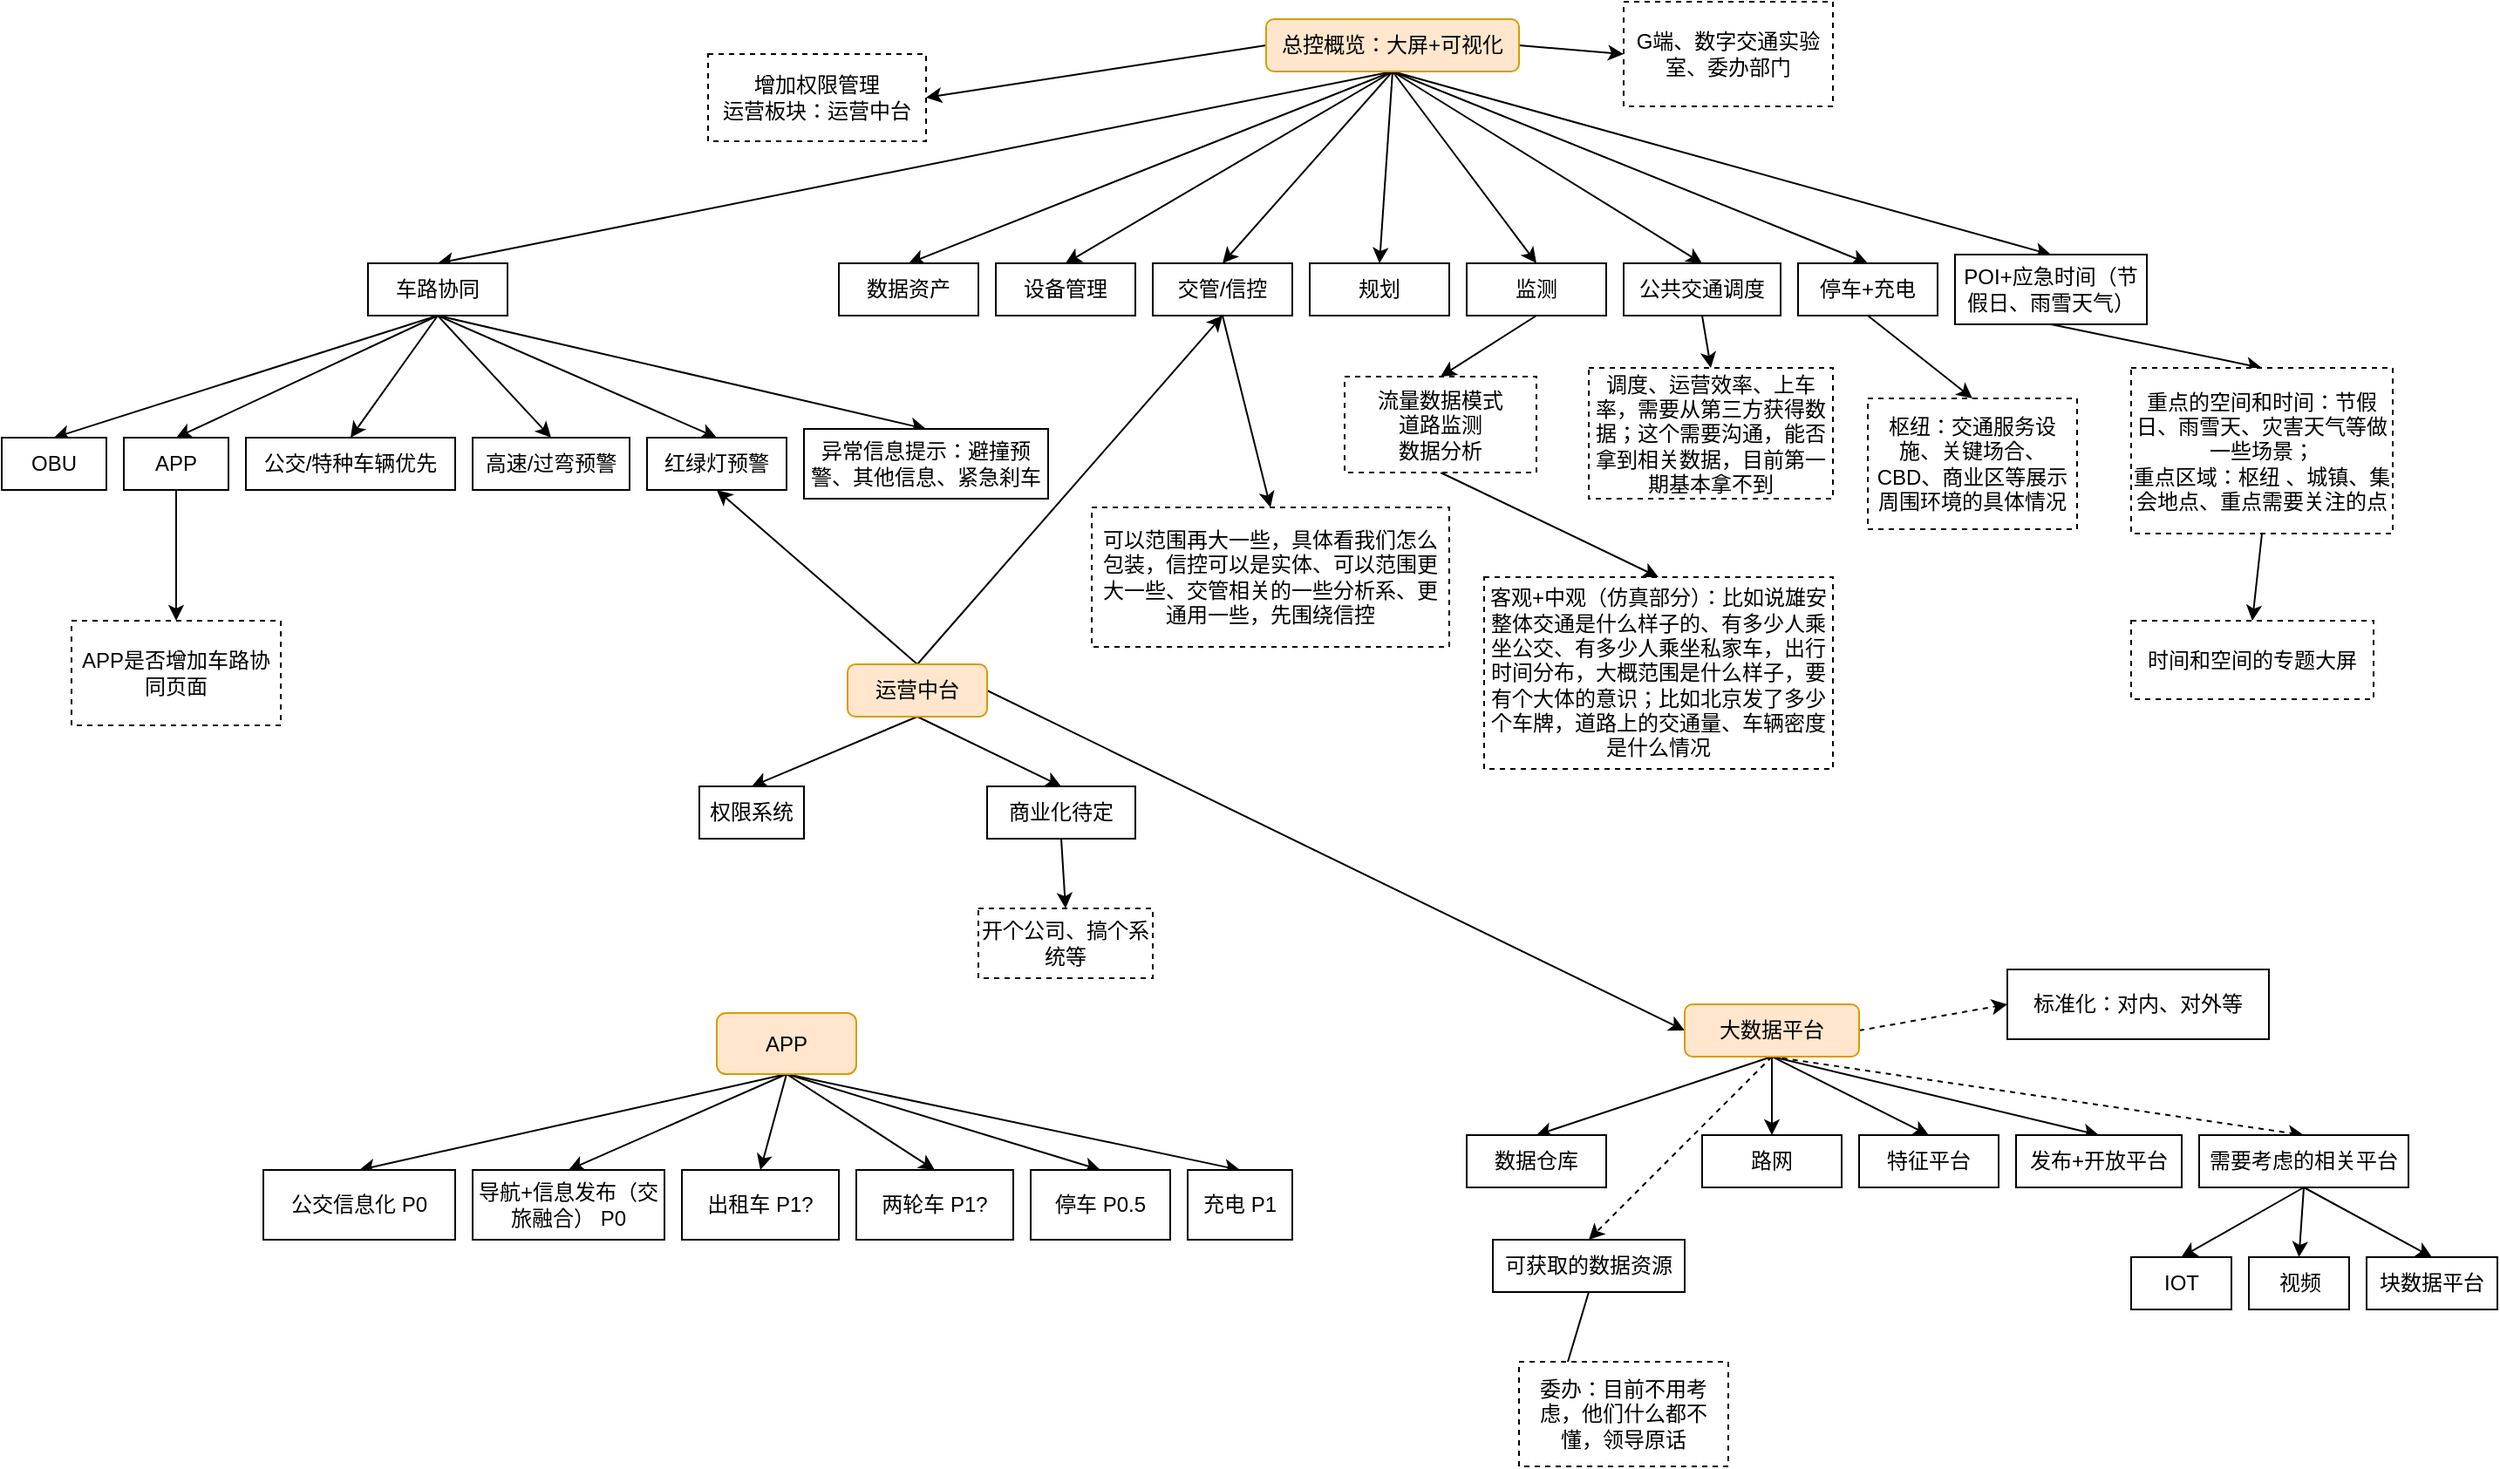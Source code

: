 <mxfile version="14.2.4" type="github">
  <diagram id="wCQVIfTTx_MlR41eNt6N" name="第 1 页">
    <mxGraphModel dx="2012" dy="635" grid="1" gridSize="10" guides="1" tooltips="1" connect="1" arrows="1" fold="1" page="1" pageScale="1" pageWidth="827" pageHeight="1169" math="0" shadow="0">
      <root>
        <mxCell id="0" />
        <mxCell id="1" parent="0" />
        <mxCell id="HCMb2YCq3nJ5DqFX0QA--3" style="rounded=0;orthogonalLoop=1;jettySize=auto;html=1;exitX=0.5;exitY=1;exitDx=0;exitDy=0;entryX=0.5;entryY=0;entryDx=0;entryDy=0;" edge="1" parent="1" source="HCMb2YCq3nJ5DqFX0QA--1" target="HCMb2YCq3nJ5DqFX0QA--2">
          <mxGeometry relative="1" as="geometry" />
        </mxCell>
        <mxCell id="HCMb2YCq3nJ5DqFX0QA--14" style="edgeStyle=none;rounded=0;orthogonalLoop=1;jettySize=auto;html=1;exitX=0.5;exitY=1;exitDx=0;exitDy=0;entryX=0.5;entryY=0;entryDx=0;entryDy=0;" edge="1" parent="1" source="HCMb2YCq3nJ5DqFX0QA--1" target="HCMb2YCq3nJ5DqFX0QA--12">
          <mxGeometry relative="1" as="geometry" />
        </mxCell>
        <mxCell id="HCMb2YCq3nJ5DqFX0QA--15" style="edgeStyle=none;rounded=0;orthogonalLoop=1;jettySize=auto;html=1;exitX=0.5;exitY=1;exitDx=0;exitDy=0;entryX=0.5;entryY=0;entryDx=0;entryDy=0;" edge="1" parent="1" source="HCMb2YCq3nJ5DqFX0QA--1" target="HCMb2YCq3nJ5DqFX0QA--13">
          <mxGeometry relative="1" as="geometry" />
        </mxCell>
        <mxCell id="HCMb2YCq3nJ5DqFX0QA--18" style="edgeStyle=none;rounded=0;orthogonalLoop=1;jettySize=auto;html=1;exitX=0.5;exitY=1;exitDx=0;exitDy=0;entryX=0.5;entryY=0;entryDx=0;entryDy=0;" edge="1" parent="1" source="HCMb2YCq3nJ5DqFX0QA--1" target="HCMb2YCq3nJ5DqFX0QA--17">
          <mxGeometry relative="1" as="geometry" />
        </mxCell>
        <mxCell id="HCMb2YCq3nJ5DqFX0QA--22" style="edgeStyle=none;rounded=0;orthogonalLoop=1;jettySize=auto;html=1;exitX=0.5;exitY=1;exitDx=0;exitDy=0;entryX=0.5;entryY=0;entryDx=0;entryDy=0;" edge="1" parent="1" source="HCMb2YCq3nJ5DqFX0QA--1" target="HCMb2YCq3nJ5DqFX0QA--19">
          <mxGeometry relative="1" as="geometry" />
        </mxCell>
        <mxCell id="HCMb2YCq3nJ5DqFX0QA--23" style="edgeStyle=none;rounded=0;orthogonalLoop=1;jettySize=auto;html=1;exitX=0.5;exitY=1;exitDx=0;exitDy=0;entryX=0.5;entryY=0;entryDx=0;entryDy=0;" edge="1" parent="1" source="HCMb2YCq3nJ5DqFX0QA--1" target="HCMb2YCq3nJ5DqFX0QA--20">
          <mxGeometry relative="1" as="geometry" />
        </mxCell>
        <mxCell id="HCMb2YCq3nJ5DqFX0QA--24" style="edgeStyle=none;rounded=0;orthogonalLoop=1;jettySize=auto;html=1;exitX=0.5;exitY=1;exitDx=0;exitDy=0;entryX=0.5;entryY=0;entryDx=0;entryDy=0;" edge="1" parent="1" source="HCMb2YCq3nJ5DqFX0QA--1" target="HCMb2YCq3nJ5DqFX0QA--21">
          <mxGeometry relative="1" as="geometry" />
        </mxCell>
        <mxCell id="HCMb2YCq3nJ5DqFX0QA--28" style="edgeStyle=none;rounded=0;orthogonalLoop=1;jettySize=auto;html=1;exitX=0.5;exitY=1;exitDx=0;exitDy=0;entryX=0.5;entryY=0;entryDx=0;entryDy=0;" edge="1" parent="1" source="HCMb2YCq3nJ5DqFX0QA--1" target="HCMb2YCq3nJ5DqFX0QA--25">
          <mxGeometry relative="1" as="geometry" />
        </mxCell>
        <mxCell id="HCMb2YCq3nJ5DqFX0QA--30" style="edgeStyle=none;rounded=0;orthogonalLoop=1;jettySize=auto;html=1;exitX=0.5;exitY=1;exitDx=0;exitDy=0;entryX=0.5;entryY=0;entryDx=0;entryDy=0;" edge="1" parent="1" source="HCMb2YCq3nJ5DqFX0QA--1" target="HCMb2YCq3nJ5DqFX0QA--29">
          <mxGeometry relative="1" as="geometry" />
        </mxCell>
        <mxCell id="HCMb2YCq3nJ5DqFX0QA--70" style="edgeStyle=none;rounded=0;orthogonalLoop=1;jettySize=auto;html=1;exitX=1;exitY=0.5;exitDx=0;exitDy=0;entryX=0;entryY=0.5;entryDx=0;entryDy=0;" edge="1" parent="1" source="HCMb2YCq3nJ5DqFX0QA--1" target="HCMb2YCq3nJ5DqFX0QA--69">
          <mxGeometry relative="1" as="geometry" />
        </mxCell>
        <mxCell id="HCMb2YCq3nJ5DqFX0QA--73" style="edgeStyle=none;rounded=0;orthogonalLoop=1;jettySize=auto;html=1;exitX=0;exitY=0.5;exitDx=0;exitDy=0;entryX=1;entryY=0.5;entryDx=0;entryDy=0;" edge="1" parent="1" source="HCMb2YCq3nJ5DqFX0QA--1" target="HCMb2YCq3nJ5DqFX0QA--72">
          <mxGeometry relative="1" as="geometry" />
        </mxCell>
        <mxCell id="HCMb2YCq3nJ5DqFX0QA--1" value="总控概览：大屏+可视化" style="rounded=1;whiteSpace=wrap;html=1;fillColor=#ffe6cc;strokeColor=#d79b00;" vertex="1" parent="1">
          <mxGeometry x="595" y="20" width="145" height="30" as="geometry" />
        </mxCell>
        <mxCell id="HCMb2YCq3nJ5DqFX0QA--8" style="edgeStyle=none;rounded=0;orthogonalLoop=1;jettySize=auto;html=1;exitX=0.5;exitY=1;exitDx=0;exitDy=0;entryX=0.5;entryY=0;entryDx=0;entryDy=0;" edge="1" parent="1" source="HCMb2YCq3nJ5DqFX0QA--2" target="HCMb2YCq3nJ5DqFX0QA--4">
          <mxGeometry relative="1" as="geometry" />
        </mxCell>
        <mxCell id="HCMb2YCq3nJ5DqFX0QA--9" style="edgeStyle=none;rounded=0;orthogonalLoop=1;jettySize=auto;html=1;exitX=0.5;exitY=1;exitDx=0;exitDy=0;entryX=0.5;entryY=0;entryDx=0;entryDy=0;" edge="1" parent="1" source="HCMb2YCq3nJ5DqFX0QA--2" target="HCMb2YCq3nJ5DqFX0QA--5">
          <mxGeometry relative="1" as="geometry" />
        </mxCell>
        <mxCell id="HCMb2YCq3nJ5DqFX0QA--10" style="edgeStyle=none;rounded=0;orthogonalLoop=1;jettySize=auto;html=1;exitX=0.5;exitY=1;exitDx=0;exitDy=0;entryX=0.5;entryY=0;entryDx=0;entryDy=0;" edge="1" parent="1" source="HCMb2YCq3nJ5DqFX0QA--2" target="HCMb2YCq3nJ5DqFX0QA--6">
          <mxGeometry relative="1" as="geometry" />
        </mxCell>
        <mxCell id="HCMb2YCq3nJ5DqFX0QA--11" style="edgeStyle=none;rounded=0;orthogonalLoop=1;jettySize=auto;html=1;exitX=0.5;exitY=1;exitDx=0;exitDy=0;entryX=0.5;entryY=0;entryDx=0;entryDy=0;" edge="1" parent="1" source="HCMb2YCq3nJ5DqFX0QA--2" target="HCMb2YCq3nJ5DqFX0QA--7">
          <mxGeometry relative="1" as="geometry" />
        </mxCell>
        <mxCell id="HCMb2YCq3nJ5DqFX0QA--102" style="edgeStyle=none;rounded=0;orthogonalLoop=1;jettySize=auto;html=1;exitX=0.5;exitY=1;exitDx=0;exitDy=0;entryX=0.5;entryY=0;entryDx=0;entryDy=0;" edge="1" parent="1" source="HCMb2YCq3nJ5DqFX0QA--2" target="HCMb2YCq3nJ5DqFX0QA--101">
          <mxGeometry relative="1" as="geometry" />
        </mxCell>
        <mxCell id="HCMb2YCq3nJ5DqFX0QA--103" style="edgeStyle=none;rounded=0;orthogonalLoop=1;jettySize=auto;html=1;exitX=0.5;exitY=1;exitDx=0;exitDy=0;entryX=0.5;entryY=0;entryDx=0;entryDy=0;" edge="1" parent="1" source="HCMb2YCq3nJ5DqFX0QA--2" target="HCMb2YCq3nJ5DqFX0QA--100">
          <mxGeometry relative="1" as="geometry" />
        </mxCell>
        <mxCell id="HCMb2YCq3nJ5DqFX0QA--2" value="车路协同" style="rounded=0;whiteSpace=wrap;html=1;" vertex="1" parent="1">
          <mxGeometry x="80" y="160" width="80" height="30" as="geometry" />
        </mxCell>
        <mxCell id="HCMb2YCq3nJ5DqFX0QA--4" value="公交/特种车辆优先" style="rounded=0;whiteSpace=wrap;html=1;" vertex="1" parent="1">
          <mxGeometry x="10" y="260" width="120" height="30" as="geometry" />
        </mxCell>
        <mxCell id="HCMb2YCq3nJ5DqFX0QA--5" value="高速/过弯预警" style="rounded=0;whiteSpace=wrap;html=1;" vertex="1" parent="1">
          <mxGeometry x="140" y="260" width="90" height="30" as="geometry" />
        </mxCell>
        <mxCell id="HCMb2YCq3nJ5DqFX0QA--6" value="红绿灯预警" style="rounded=0;whiteSpace=wrap;html=1;" vertex="1" parent="1">
          <mxGeometry x="240" y="260" width="80" height="30" as="geometry" />
        </mxCell>
        <mxCell id="HCMb2YCq3nJ5DqFX0QA--7" value="异常信息提示：避撞预警、其他信息、紧急刹车" style="rounded=0;whiteSpace=wrap;html=1;" vertex="1" parent="1">
          <mxGeometry x="330" y="255" width="140" height="40" as="geometry" />
        </mxCell>
        <mxCell id="HCMb2YCq3nJ5DqFX0QA--12" value="数据资产" style="rounded=0;whiteSpace=wrap;html=1;" vertex="1" parent="1">
          <mxGeometry x="350" y="160" width="80" height="30" as="geometry" />
        </mxCell>
        <mxCell id="HCMb2YCq3nJ5DqFX0QA--13" value="设备管理" style="rounded=0;whiteSpace=wrap;html=1;" vertex="1" parent="1">
          <mxGeometry x="440" y="160" width="80" height="30" as="geometry" />
        </mxCell>
        <mxCell id="HCMb2YCq3nJ5DqFX0QA--56" style="edgeStyle=none;rounded=0;orthogonalLoop=1;jettySize=auto;html=1;exitX=0.5;exitY=1;exitDx=0;exitDy=0;entryX=0.5;entryY=0;entryDx=0;entryDy=0;" edge="1" parent="1" source="HCMb2YCq3nJ5DqFX0QA--17" target="HCMb2YCq3nJ5DqFX0QA--55">
          <mxGeometry relative="1" as="geometry" />
        </mxCell>
        <mxCell id="HCMb2YCq3nJ5DqFX0QA--17" value="交管/信控" style="rounded=0;whiteSpace=wrap;html=1;" vertex="1" parent="1">
          <mxGeometry x="530" y="160" width="80" height="30" as="geometry" />
        </mxCell>
        <mxCell id="HCMb2YCq3nJ5DqFX0QA--19" value="规划" style="rounded=0;whiteSpace=wrap;html=1;" vertex="1" parent="1">
          <mxGeometry x="620" y="160" width="80" height="30" as="geometry" />
        </mxCell>
        <mxCell id="HCMb2YCq3nJ5DqFX0QA--27" style="edgeStyle=none;rounded=0;orthogonalLoop=1;jettySize=auto;html=1;exitX=0.5;exitY=1;exitDx=0;exitDy=0;entryX=0.5;entryY=0;entryDx=0;entryDy=0;" edge="1" parent="1" source="HCMb2YCq3nJ5DqFX0QA--20" target="HCMb2YCq3nJ5DqFX0QA--26">
          <mxGeometry relative="1" as="geometry" />
        </mxCell>
        <mxCell id="HCMb2YCq3nJ5DqFX0QA--20" value="监测" style="rounded=0;whiteSpace=wrap;html=1;" vertex="1" parent="1">
          <mxGeometry x="710" y="160" width="80" height="30" as="geometry" />
        </mxCell>
        <mxCell id="HCMb2YCq3nJ5DqFX0QA--60" style="edgeStyle=none;rounded=0;orthogonalLoop=1;jettySize=auto;html=1;exitX=0.5;exitY=1;exitDx=0;exitDy=0;entryX=0.5;entryY=0;entryDx=0;entryDy=0;" edge="1" parent="1" source="HCMb2YCq3nJ5DqFX0QA--21" target="HCMb2YCq3nJ5DqFX0QA--59">
          <mxGeometry relative="1" as="geometry" />
        </mxCell>
        <mxCell id="HCMb2YCq3nJ5DqFX0QA--21" value="公共交通调度" style="rounded=0;whiteSpace=wrap;html=1;" vertex="1" parent="1">
          <mxGeometry x="800" y="160" width="90" height="30" as="geometry" />
        </mxCell>
        <mxCell id="HCMb2YCq3nJ5DqFX0QA--63" style="edgeStyle=none;rounded=0;orthogonalLoop=1;jettySize=auto;html=1;exitX=0.5;exitY=1;exitDx=0;exitDy=0;entryX=0.5;entryY=0;entryDx=0;entryDy=0;" edge="1" parent="1" source="HCMb2YCq3nJ5DqFX0QA--25" target="HCMb2YCq3nJ5DqFX0QA--61">
          <mxGeometry relative="1" as="geometry" />
        </mxCell>
        <mxCell id="HCMb2YCq3nJ5DqFX0QA--25" value="停车+充电" style="rounded=0;whiteSpace=wrap;html=1;" vertex="1" parent="1">
          <mxGeometry x="900" y="160" width="80" height="30" as="geometry" />
        </mxCell>
        <mxCell id="HCMb2YCq3nJ5DqFX0QA--58" style="edgeStyle=none;rounded=0;orthogonalLoop=1;jettySize=auto;html=1;exitX=0.5;exitY=1;exitDx=0;exitDy=0;entryX=0.5;entryY=0;entryDx=0;entryDy=0;" edge="1" parent="1" source="HCMb2YCq3nJ5DqFX0QA--26" target="HCMb2YCq3nJ5DqFX0QA--57">
          <mxGeometry relative="1" as="geometry" />
        </mxCell>
        <mxCell id="HCMb2YCq3nJ5DqFX0QA--26" value="流量数据模式&lt;br&gt;道路监测&lt;br&gt;数据分析" style="rounded=0;whiteSpace=wrap;html=1;dashed=1;" vertex="1" parent="1">
          <mxGeometry x="640" y="225" width="110" height="55" as="geometry" />
        </mxCell>
        <mxCell id="HCMb2YCq3nJ5DqFX0QA--65" style="edgeStyle=none;rounded=0;orthogonalLoop=1;jettySize=auto;html=1;exitX=0.5;exitY=1;exitDx=0;exitDy=0;entryX=0.5;entryY=0;entryDx=0;entryDy=0;" edge="1" parent="1" source="HCMb2YCq3nJ5DqFX0QA--29" target="HCMb2YCq3nJ5DqFX0QA--62">
          <mxGeometry relative="1" as="geometry" />
        </mxCell>
        <mxCell id="HCMb2YCq3nJ5DqFX0QA--29" value="POI+应急时间（节假日、雨雪天气）" style="rounded=0;whiteSpace=wrap;html=1;" vertex="1" parent="1">
          <mxGeometry x="990" y="155" width="110" height="40" as="geometry" />
        </mxCell>
        <mxCell id="HCMb2YCq3nJ5DqFX0QA--34" style="edgeStyle=none;rounded=0;orthogonalLoop=1;jettySize=auto;html=1;exitX=0.5;exitY=1;exitDx=0;exitDy=0;entryX=0.5;entryY=0;entryDx=0;entryDy=0;" edge="1" parent="1" source="HCMb2YCq3nJ5DqFX0QA--31" target="HCMb2YCq3nJ5DqFX0QA--32">
          <mxGeometry relative="1" as="geometry" />
        </mxCell>
        <mxCell id="HCMb2YCq3nJ5DqFX0QA--35" style="edgeStyle=none;rounded=0;orthogonalLoop=1;jettySize=auto;html=1;exitX=0.5;exitY=1;exitDx=0;exitDy=0;entryX=0.5;entryY=0;entryDx=0;entryDy=0;" edge="1" parent="1" source="HCMb2YCq3nJ5DqFX0QA--31" target="HCMb2YCq3nJ5DqFX0QA--33">
          <mxGeometry relative="1" as="geometry" />
        </mxCell>
        <mxCell id="HCMb2YCq3nJ5DqFX0QA--36" style="edgeStyle=none;rounded=0;orthogonalLoop=1;jettySize=auto;html=1;exitX=0.5;exitY=0;exitDx=0;exitDy=0;entryX=0.5;entryY=1;entryDx=0;entryDy=0;" edge="1" parent="1" source="HCMb2YCq3nJ5DqFX0QA--31" target="HCMb2YCq3nJ5DqFX0QA--6">
          <mxGeometry relative="1" as="geometry" />
        </mxCell>
        <mxCell id="HCMb2YCq3nJ5DqFX0QA--37" style="edgeStyle=none;rounded=0;orthogonalLoop=1;jettySize=auto;html=1;exitX=0.5;exitY=0;exitDx=0;exitDy=0;entryX=0.5;entryY=1;entryDx=0;entryDy=0;" edge="1" parent="1" source="HCMb2YCq3nJ5DqFX0QA--31" target="HCMb2YCq3nJ5DqFX0QA--17">
          <mxGeometry relative="1" as="geometry" />
        </mxCell>
        <mxCell id="HCMb2YCq3nJ5DqFX0QA--52" style="edgeStyle=none;rounded=0;orthogonalLoop=1;jettySize=auto;html=1;exitX=1;exitY=0.5;exitDx=0;exitDy=0;entryX=0;entryY=0.5;entryDx=0;entryDy=0;" edge="1" parent="1" source="HCMb2YCq3nJ5DqFX0QA--31" target="HCMb2YCq3nJ5DqFX0QA--51">
          <mxGeometry relative="1" as="geometry" />
        </mxCell>
        <mxCell id="HCMb2YCq3nJ5DqFX0QA--31" value="运营中台" style="rounded=1;whiteSpace=wrap;html=1;fillColor=#ffe6cc;strokeColor=#d79b00;" vertex="1" parent="1">
          <mxGeometry x="355" y="390" width="80" height="30" as="geometry" />
        </mxCell>
        <mxCell id="HCMb2YCq3nJ5DqFX0QA--32" value="权限系统" style="rounded=0;whiteSpace=wrap;html=1;" vertex="1" parent="1">
          <mxGeometry x="270" y="460" width="60" height="30" as="geometry" />
        </mxCell>
        <mxCell id="HCMb2YCq3nJ5DqFX0QA--75" style="edgeStyle=none;rounded=0;orthogonalLoop=1;jettySize=auto;html=1;exitX=0.5;exitY=1;exitDx=0;exitDy=0;entryX=0.5;entryY=0;entryDx=0;entryDy=0;" edge="1" parent="1" source="HCMb2YCq3nJ5DqFX0QA--33" target="HCMb2YCq3nJ5DqFX0QA--74">
          <mxGeometry relative="1" as="geometry" />
        </mxCell>
        <mxCell id="HCMb2YCq3nJ5DqFX0QA--33" value="商业化待定" style="rounded=0;whiteSpace=wrap;html=1;" vertex="1" parent="1">
          <mxGeometry x="435" y="460" width="85" height="30" as="geometry" />
        </mxCell>
        <mxCell id="HCMb2YCq3nJ5DqFX0QA--45" style="edgeStyle=none;rounded=0;orthogonalLoop=1;jettySize=auto;html=1;exitX=0.5;exitY=1;exitDx=0;exitDy=0;entryX=0.5;entryY=0;entryDx=0;entryDy=0;" edge="1" parent="1" source="HCMb2YCq3nJ5DqFX0QA--38" target="HCMb2YCq3nJ5DqFX0QA--39">
          <mxGeometry relative="1" as="geometry" />
        </mxCell>
        <mxCell id="HCMb2YCq3nJ5DqFX0QA--46" style="edgeStyle=none;rounded=0;orthogonalLoop=1;jettySize=auto;html=1;exitX=0.5;exitY=1;exitDx=0;exitDy=0;entryX=0.5;entryY=0;entryDx=0;entryDy=0;" edge="1" parent="1" source="HCMb2YCq3nJ5DqFX0QA--38" target="HCMb2YCq3nJ5DqFX0QA--40">
          <mxGeometry relative="1" as="geometry" />
        </mxCell>
        <mxCell id="HCMb2YCq3nJ5DqFX0QA--47" style="edgeStyle=none;rounded=0;orthogonalLoop=1;jettySize=auto;html=1;exitX=0.5;exitY=1;exitDx=0;exitDy=0;entryX=0.5;entryY=0;entryDx=0;entryDy=0;" edge="1" parent="1" source="HCMb2YCq3nJ5DqFX0QA--38" target="HCMb2YCq3nJ5DqFX0QA--41">
          <mxGeometry relative="1" as="geometry" />
        </mxCell>
        <mxCell id="HCMb2YCq3nJ5DqFX0QA--48" style="edgeStyle=none;rounded=0;orthogonalLoop=1;jettySize=auto;html=1;exitX=0.5;exitY=1;exitDx=0;exitDy=0;entryX=0.5;entryY=0;entryDx=0;entryDy=0;" edge="1" parent="1" source="HCMb2YCq3nJ5DqFX0QA--38" target="HCMb2YCq3nJ5DqFX0QA--42">
          <mxGeometry relative="1" as="geometry" />
        </mxCell>
        <mxCell id="HCMb2YCq3nJ5DqFX0QA--49" style="edgeStyle=none;rounded=0;orthogonalLoop=1;jettySize=auto;html=1;exitX=0.5;exitY=1;exitDx=0;exitDy=0;entryX=0.5;entryY=0;entryDx=0;entryDy=0;" edge="1" parent="1" source="HCMb2YCq3nJ5DqFX0QA--38" target="HCMb2YCq3nJ5DqFX0QA--43">
          <mxGeometry relative="1" as="geometry" />
        </mxCell>
        <mxCell id="HCMb2YCq3nJ5DqFX0QA--50" style="edgeStyle=none;rounded=0;orthogonalLoop=1;jettySize=auto;html=1;exitX=0.5;exitY=1;exitDx=0;exitDy=0;entryX=0.5;entryY=0;entryDx=0;entryDy=0;" edge="1" parent="1" source="HCMb2YCq3nJ5DqFX0QA--38" target="HCMb2YCq3nJ5DqFX0QA--44">
          <mxGeometry relative="1" as="geometry" />
        </mxCell>
        <mxCell id="HCMb2YCq3nJ5DqFX0QA--38" value="APP" style="rounded=1;whiteSpace=wrap;html=1;fillColor=#ffe6cc;strokeColor=#d79b00;" vertex="1" parent="1">
          <mxGeometry x="280" y="590" width="80" height="35" as="geometry" />
        </mxCell>
        <mxCell id="HCMb2YCq3nJ5DqFX0QA--39" value="公交信息化 P0" style="rounded=0;whiteSpace=wrap;html=1;" vertex="1" parent="1">
          <mxGeometry x="20" y="680" width="110" height="40" as="geometry" />
        </mxCell>
        <mxCell id="HCMb2YCq3nJ5DqFX0QA--40" value="导航+信息发布（交旅融合） P0" style="rounded=0;whiteSpace=wrap;html=1;" vertex="1" parent="1">
          <mxGeometry x="140" y="680" width="110" height="40" as="geometry" />
        </mxCell>
        <mxCell id="HCMb2YCq3nJ5DqFX0QA--41" value="出租车 P1?" style="rounded=0;whiteSpace=wrap;html=1;" vertex="1" parent="1">
          <mxGeometry x="260" y="680" width="90" height="40" as="geometry" />
        </mxCell>
        <mxCell id="HCMb2YCq3nJ5DqFX0QA--42" value="两轮车 P1?" style="rounded=0;whiteSpace=wrap;html=1;" vertex="1" parent="1">
          <mxGeometry x="360" y="680" width="90" height="40" as="geometry" />
        </mxCell>
        <mxCell id="HCMb2YCq3nJ5DqFX0QA--43" value="停车 P0.5" style="rounded=0;whiteSpace=wrap;html=1;" vertex="1" parent="1">
          <mxGeometry x="460" y="680" width="80" height="40" as="geometry" />
        </mxCell>
        <mxCell id="HCMb2YCq3nJ5DqFX0QA--44" value="充电 P1" style="rounded=0;whiteSpace=wrap;html=1;" vertex="1" parent="1">
          <mxGeometry x="550" y="680" width="60" height="40" as="geometry" />
        </mxCell>
        <mxCell id="HCMb2YCq3nJ5DqFX0QA--79" style="edgeStyle=none;rounded=0;orthogonalLoop=1;jettySize=auto;html=1;exitX=1;exitY=0.5;exitDx=0;exitDy=0;entryX=0;entryY=0.5;entryDx=0;entryDy=0;dashed=1;" edge="1" parent="1" source="HCMb2YCq3nJ5DqFX0QA--51" target="HCMb2YCq3nJ5DqFX0QA--53">
          <mxGeometry relative="1" as="geometry" />
        </mxCell>
        <mxCell id="HCMb2YCq3nJ5DqFX0QA--81" style="edgeStyle=none;rounded=0;orthogonalLoop=1;jettySize=auto;html=1;exitX=0.5;exitY=1;exitDx=0;exitDy=0;entryX=0.5;entryY=0;entryDx=0;entryDy=0;" edge="1" parent="1" source="HCMb2YCq3nJ5DqFX0QA--51" target="HCMb2YCq3nJ5DqFX0QA--78">
          <mxGeometry relative="1" as="geometry" />
        </mxCell>
        <mxCell id="HCMb2YCq3nJ5DqFX0QA--82" style="edgeStyle=none;rounded=0;orthogonalLoop=1;jettySize=auto;html=1;exitX=0.5;exitY=1;exitDx=0;exitDy=0;entryX=0.5;entryY=0;entryDx=0;entryDy=0;dashed=1;" edge="1" parent="1" source="HCMb2YCq3nJ5DqFX0QA--51" target="HCMb2YCq3nJ5DqFX0QA--80">
          <mxGeometry relative="1" as="geometry" />
        </mxCell>
        <mxCell id="HCMb2YCq3nJ5DqFX0QA--88" style="edgeStyle=none;rounded=0;orthogonalLoop=1;jettySize=auto;html=1;exitX=0.5;exitY=1;exitDx=0;exitDy=0;entryX=0.5;entryY=0;entryDx=0;entryDy=0;" edge="1" parent="1" source="HCMb2YCq3nJ5DqFX0QA--51" target="HCMb2YCq3nJ5DqFX0QA--85">
          <mxGeometry relative="1" as="geometry" />
        </mxCell>
        <mxCell id="HCMb2YCq3nJ5DqFX0QA--89" style="edgeStyle=none;rounded=0;orthogonalLoop=1;jettySize=auto;html=1;exitX=0.5;exitY=1;exitDx=0;exitDy=0;entryX=0.5;entryY=0;entryDx=0;entryDy=0;" edge="1" parent="1" source="HCMb2YCq3nJ5DqFX0QA--51" target="HCMb2YCq3nJ5DqFX0QA--86">
          <mxGeometry relative="1" as="geometry" />
        </mxCell>
        <mxCell id="HCMb2YCq3nJ5DqFX0QA--90" style="edgeStyle=none;rounded=0;orthogonalLoop=1;jettySize=auto;html=1;exitX=0.5;exitY=1;exitDx=0;exitDy=0;entryX=0.5;entryY=0;entryDx=0;entryDy=0;" edge="1" parent="1" source="HCMb2YCq3nJ5DqFX0QA--51" target="HCMb2YCq3nJ5DqFX0QA--87">
          <mxGeometry relative="1" as="geometry" />
        </mxCell>
        <mxCell id="HCMb2YCq3nJ5DqFX0QA--92" style="edgeStyle=none;rounded=0;orthogonalLoop=1;jettySize=auto;html=1;exitX=0.5;exitY=1;exitDx=0;exitDy=0;entryX=0.5;entryY=0;entryDx=0;entryDy=0;dashed=1;" edge="1" parent="1" source="HCMb2YCq3nJ5DqFX0QA--51" target="HCMb2YCq3nJ5DqFX0QA--91">
          <mxGeometry relative="1" as="geometry" />
        </mxCell>
        <mxCell id="HCMb2YCq3nJ5DqFX0QA--51" value="大数据平台" style="rounded=1;whiteSpace=wrap;html=1;fillColor=#ffe6cc;strokeColor=#d79b00;" vertex="1" parent="1">
          <mxGeometry x="835" y="585" width="100" height="30" as="geometry" />
        </mxCell>
        <mxCell id="HCMb2YCq3nJ5DqFX0QA--53" value="标准化：对内、对外等" style="rounded=0;whiteSpace=wrap;html=1;" vertex="1" parent="1">
          <mxGeometry x="1020" y="565" width="150" height="40" as="geometry" />
        </mxCell>
        <mxCell id="HCMb2YCq3nJ5DqFX0QA--55" value="可以范围再大一些，具体看我们怎么包装，信控可以是实体、可以范围更大一些、交管相关的一些分析系、更通用一些，先围绕信控" style="rounded=0;whiteSpace=wrap;html=1;dashed=1;" vertex="1" parent="1">
          <mxGeometry x="495" y="300" width="205" height="80" as="geometry" />
        </mxCell>
        <mxCell id="HCMb2YCq3nJ5DqFX0QA--57" value="客观+中观（仿真部分）：比如说雄安整体交通是什么样子的、有多少人乘坐公交、有多少人乘坐私家车，出行时间分布，大概范围是什么样子，要有个大体的意识；比如北京发了多少个车牌，道路上的交通量、车辆密度是什么情况" style="rounded=0;whiteSpace=wrap;html=1;dashed=1;" vertex="1" parent="1">
          <mxGeometry x="720" y="340" width="200" height="110" as="geometry" />
        </mxCell>
        <mxCell id="HCMb2YCq3nJ5DqFX0QA--59" value="调度、运营效率、上车率，需要从第三方获得数据；这个需要沟通，能否拿到相关数据，目前第一期基本拿不到" style="rounded=0;whiteSpace=wrap;html=1;dashed=1;" vertex="1" parent="1">
          <mxGeometry x="780" y="220" width="140" height="75" as="geometry" />
        </mxCell>
        <mxCell id="HCMb2YCq3nJ5DqFX0QA--61" value="枢纽：交通服务设施、关键场合、CBD、商业区等展示周围环境的具体情况" style="rounded=0;whiteSpace=wrap;html=1;dashed=1;" vertex="1" parent="1">
          <mxGeometry x="940" y="237.5" width="120" height="75" as="geometry" />
        </mxCell>
        <mxCell id="HCMb2YCq3nJ5DqFX0QA--67" style="edgeStyle=none;rounded=0;orthogonalLoop=1;jettySize=auto;html=1;exitX=0.5;exitY=1;exitDx=0;exitDy=0;entryX=0.5;entryY=0;entryDx=0;entryDy=0;" edge="1" parent="1" source="HCMb2YCq3nJ5DqFX0QA--62" target="HCMb2YCq3nJ5DqFX0QA--66">
          <mxGeometry relative="1" as="geometry" />
        </mxCell>
        <mxCell id="HCMb2YCq3nJ5DqFX0QA--62" value="重点的空间和时间：节假日、雨雪天、灾害天气等做一些场景；&lt;br&gt;重点区域：枢纽 、城镇、集会地点、重点需要关注的点" style="rounded=0;whiteSpace=wrap;html=1;dashed=1;" vertex="1" parent="1">
          <mxGeometry x="1091" y="220" width="150" height="95" as="geometry" />
        </mxCell>
        <mxCell id="HCMb2YCq3nJ5DqFX0QA--66" value="时间和空间的专题大屏" style="rounded=0;whiteSpace=wrap;html=1;dashed=1;" vertex="1" parent="1">
          <mxGeometry x="1091" y="365" width="139" height="45" as="geometry" />
        </mxCell>
        <mxCell id="HCMb2YCq3nJ5DqFX0QA--69" value="G端、数字交通实验室、委办部门" style="rounded=0;whiteSpace=wrap;html=1;dashed=1;" vertex="1" parent="1">
          <mxGeometry x="800" y="10" width="120" height="60" as="geometry" />
        </mxCell>
        <mxCell id="HCMb2YCq3nJ5DqFX0QA--72" value="增加权限管理&lt;br&gt;运营板块：运营中台" style="rounded=0;whiteSpace=wrap;html=1;dashed=1;" vertex="1" parent="1">
          <mxGeometry x="275" y="40" width="125" height="50" as="geometry" />
        </mxCell>
        <mxCell id="HCMb2YCq3nJ5DqFX0QA--74" value="开个公司、搞个系统等" style="rounded=0;whiteSpace=wrap;html=1;dashed=1;" vertex="1" parent="1">
          <mxGeometry x="430" y="530" width="100" height="40" as="geometry" />
        </mxCell>
        <mxCell id="HCMb2YCq3nJ5DqFX0QA--78" value="数据仓库" style="rounded=0;whiteSpace=wrap;html=1;" vertex="1" parent="1">
          <mxGeometry x="710" y="660" width="80" height="30" as="geometry" />
        </mxCell>
        <mxCell id="HCMb2YCq3nJ5DqFX0QA--84" style="edgeStyle=none;rounded=0;orthogonalLoop=1;jettySize=auto;html=1;exitX=0.5;exitY=1;exitDx=0;exitDy=0;entryX=0.5;entryY=0;entryDx=0;entryDy=0;" edge="1" parent="1" source="HCMb2YCq3nJ5DqFX0QA--80">
          <mxGeometry relative="1" as="geometry">
            <mxPoint x="765" y="800" as="targetPoint" />
          </mxGeometry>
        </mxCell>
        <mxCell id="HCMb2YCq3nJ5DqFX0QA--80" value="可获取的数据资源" style="rounded=0;whiteSpace=wrap;html=1;" vertex="1" parent="1">
          <mxGeometry x="725" y="720" width="110" height="30" as="geometry" />
        </mxCell>
        <mxCell id="HCMb2YCq3nJ5DqFX0QA--83" value="委办：目前不用考虑，他们什么都不懂，领导原话" style="rounded=0;whiteSpace=wrap;html=1;dashed=1;" vertex="1" parent="1">
          <mxGeometry x="740" y="790" width="120" height="60" as="geometry" />
        </mxCell>
        <mxCell id="HCMb2YCq3nJ5DqFX0QA--85" value="路网" style="rounded=0;whiteSpace=wrap;html=1;" vertex="1" parent="1">
          <mxGeometry x="845" y="660" width="80" height="30" as="geometry" />
        </mxCell>
        <mxCell id="HCMb2YCq3nJ5DqFX0QA--86" value="特征平台" style="rounded=0;whiteSpace=wrap;html=1;" vertex="1" parent="1">
          <mxGeometry x="935" y="660" width="80" height="30" as="geometry" />
        </mxCell>
        <mxCell id="HCMb2YCq3nJ5DqFX0QA--87" value="发布+开放平台" style="rounded=0;whiteSpace=wrap;html=1;" vertex="1" parent="1">
          <mxGeometry x="1025" y="660" width="95" height="30" as="geometry" />
        </mxCell>
        <mxCell id="HCMb2YCq3nJ5DqFX0QA--97" style="edgeStyle=none;rounded=0;orthogonalLoop=1;jettySize=auto;html=1;exitX=0.5;exitY=1;exitDx=0;exitDy=0;entryX=0.5;entryY=0;entryDx=0;entryDy=0;" edge="1" parent="1" source="HCMb2YCq3nJ5DqFX0QA--91" target="HCMb2YCq3nJ5DqFX0QA--94">
          <mxGeometry relative="1" as="geometry" />
        </mxCell>
        <mxCell id="HCMb2YCq3nJ5DqFX0QA--98" style="edgeStyle=none;rounded=0;orthogonalLoop=1;jettySize=auto;html=1;exitX=0.5;exitY=1;exitDx=0;exitDy=0;entryX=0.5;entryY=0;entryDx=0;entryDy=0;" edge="1" parent="1" source="HCMb2YCq3nJ5DqFX0QA--91" target="HCMb2YCq3nJ5DqFX0QA--95">
          <mxGeometry relative="1" as="geometry" />
        </mxCell>
        <mxCell id="HCMb2YCq3nJ5DqFX0QA--99" style="edgeStyle=none;rounded=0;orthogonalLoop=1;jettySize=auto;html=1;exitX=0.5;exitY=1;exitDx=0;exitDy=0;entryX=0.5;entryY=0;entryDx=0;entryDy=0;" edge="1" parent="1" source="HCMb2YCq3nJ5DqFX0QA--91" target="HCMb2YCq3nJ5DqFX0QA--96">
          <mxGeometry relative="1" as="geometry" />
        </mxCell>
        <mxCell id="HCMb2YCq3nJ5DqFX0QA--91" value="需要考虑的相关平台" style="rounded=0;whiteSpace=wrap;html=1;" vertex="1" parent="1">
          <mxGeometry x="1130" y="660" width="120" height="30" as="geometry" />
        </mxCell>
        <mxCell id="HCMb2YCq3nJ5DqFX0QA--94" value="IOT" style="rounded=0;whiteSpace=wrap;html=1;" vertex="1" parent="1">
          <mxGeometry x="1091" y="730" width="57.5" height="30" as="geometry" />
        </mxCell>
        <mxCell id="HCMb2YCq3nJ5DqFX0QA--95" value="视频" style="rounded=0;whiteSpace=wrap;html=1;" vertex="1" parent="1">
          <mxGeometry x="1158.5" y="730" width="57.5" height="30" as="geometry" />
        </mxCell>
        <mxCell id="HCMb2YCq3nJ5DqFX0QA--96" value="块数据平台" style="rounded=0;whiteSpace=wrap;html=1;" vertex="1" parent="1">
          <mxGeometry x="1226" y="730" width="75" height="30" as="geometry" />
        </mxCell>
        <mxCell id="HCMb2YCq3nJ5DqFX0QA--100" value="OBU" style="rounded=0;whiteSpace=wrap;html=1;" vertex="1" parent="1">
          <mxGeometry x="-130" y="260" width="60" height="30" as="geometry" />
        </mxCell>
        <mxCell id="HCMb2YCq3nJ5DqFX0QA--105" style="edgeStyle=none;rounded=0;orthogonalLoop=1;jettySize=auto;html=1;exitX=0.5;exitY=1;exitDx=0;exitDy=0;entryX=0.5;entryY=0;entryDx=0;entryDy=0;" edge="1" parent="1" source="HCMb2YCq3nJ5DqFX0QA--101" target="HCMb2YCq3nJ5DqFX0QA--104">
          <mxGeometry relative="1" as="geometry" />
        </mxCell>
        <mxCell id="HCMb2YCq3nJ5DqFX0QA--101" value="APP" style="rounded=0;whiteSpace=wrap;html=1;" vertex="1" parent="1">
          <mxGeometry x="-60" y="260" width="60" height="30" as="geometry" />
        </mxCell>
        <mxCell id="HCMb2YCq3nJ5DqFX0QA--104" value="APP是否增加车路协同页面" style="rounded=0;whiteSpace=wrap;html=1;dashed=1;" vertex="1" parent="1">
          <mxGeometry x="-90" y="365" width="120" height="60" as="geometry" />
        </mxCell>
      </root>
    </mxGraphModel>
  </diagram>
</mxfile>
